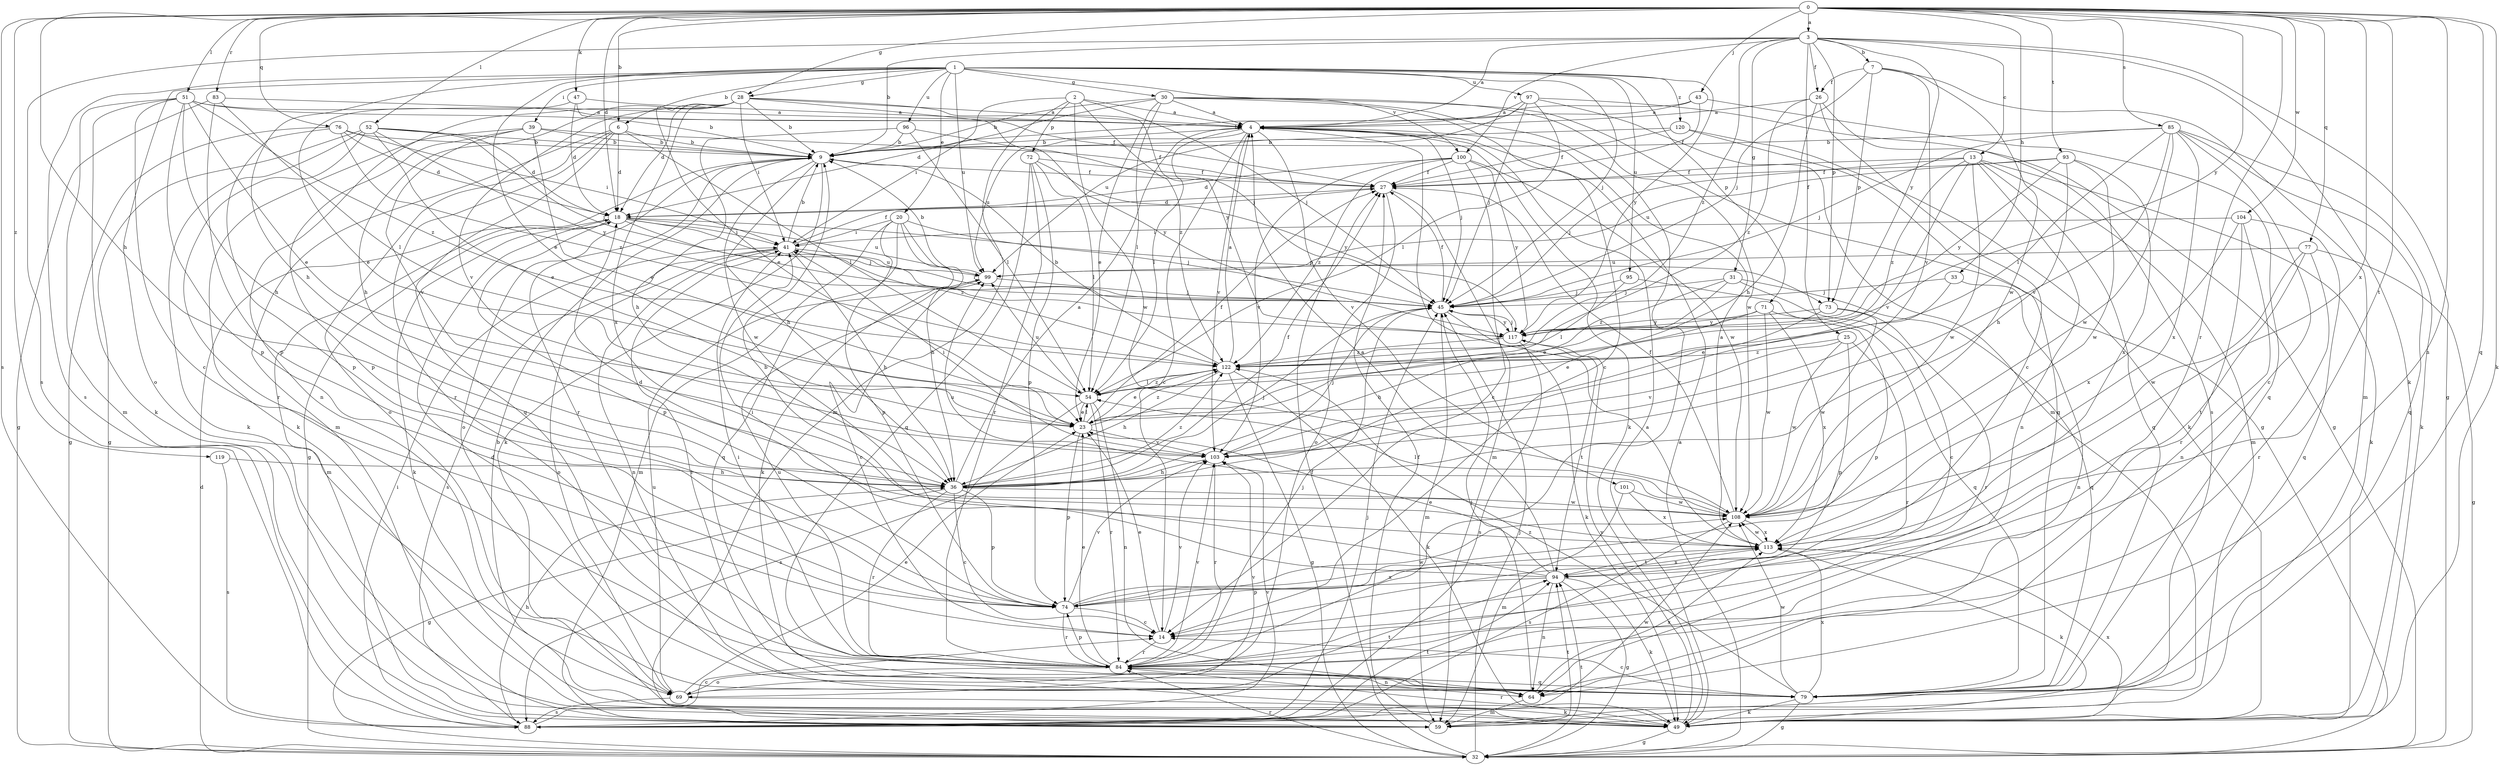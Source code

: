 strict digraph  {
0;
1;
2;
3;
4;
6;
7;
9;
13;
14;
18;
20;
23;
25;
26;
27;
28;
30;
31;
32;
33;
36;
39;
41;
43;
45;
47;
49;
51;
52;
54;
59;
64;
69;
71;
72;
73;
74;
76;
77;
79;
83;
84;
85;
88;
93;
94;
95;
96;
97;
99;
100;
101;
103;
104;
108;
113;
117;
119;
120;
122;
0 -> 3  [label=a];
0 -> 6  [label=b];
0 -> 18  [label=d];
0 -> 28  [label=g];
0 -> 33  [label=h];
0 -> 36  [label=h];
0 -> 43  [label=j];
0 -> 47  [label=k];
0 -> 49  [label=k];
0 -> 51  [label=l];
0 -> 52  [label=l];
0 -> 64  [label=n];
0 -> 76  [label=q];
0 -> 77  [label=q];
0 -> 79  [label=q];
0 -> 83  [label=r];
0 -> 84  [label=r];
0 -> 85  [label=s];
0 -> 88  [label=s];
0 -> 93  [label=t];
0 -> 94  [label=t];
0 -> 104  [label=w];
0 -> 113  [label=x];
0 -> 117  [label=y];
0 -> 119  [label=z];
1 -> 6  [label=b];
1 -> 20  [label=e];
1 -> 23  [label=e];
1 -> 28  [label=g];
1 -> 30  [label=g];
1 -> 36  [label=h];
1 -> 39  [label=i];
1 -> 45  [label=j];
1 -> 69  [label=o];
1 -> 71  [label=p];
1 -> 88  [label=s];
1 -> 95  [label=u];
1 -> 96  [label=u];
1 -> 97  [label=u];
1 -> 99  [label=u];
1 -> 100  [label=v];
1 -> 117  [label=y];
1 -> 120  [label=z];
2 -> 4  [label=a];
2 -> 41  [label=i];
2 -> 45  [label=j];
2 -> 59  [label=m];
2 -> 72  [label=p];
2 -> 108  [label=w];
2 -> 122  [label=z];
3 -> 4  [label=a];
3 -> 7  [label=b];
3 -> 9  [label=b];
3 -> 13  [label=c];
3 -> 25  [label=f];
3 -> 26  [label=f];
3 -> 31  [label=g];
3 -> 32  [label=g];
3 -> 49  [label=k];
3 -> 73  [label=p];
3 -> 88  [label=s];
3 -> 100  [label=v];
3 -> 117  [label=y];
3 -> 122  [label=z];
4 -> 9  [label=b];
4 -> 14  [label=c];
4 -> 45  [label=j];
4 -> 49  [label=k];
4 -> 54  [label=l];
4 -> 99  [label=u];
4 -> 101  [label=v];
4 -> 103  [label=v];
4 -> 113  [label=x];
6 -> 9  [label=b];
6 -> 18  [label=d];
6 -> 54  [label=l];
6 -> 59  [label=m];
6 -> 69  [label=o];
6 -> 79  [label=q];
6 -> 84  [label=r];
7 -> 26  [label=f];
7 -> 45  [label=j];
7 -> 59  [label=m];
7 -> 73  [label=p];
7 -> 103  [label=v];
7 -> 108  [label=w];
9 -> 27  [label=f];
9 -> 32  [label=g];
9 -> 36  [label=h];
9 -> 49  [label=k];
9 -> 69  [label=o];
9 -> 84  [label=r];
9 -> 108  [label=w];
13 -> 27  [label=f];
13 -> 45  [label=j];
13 -> 49  [label=k];
13 -> 59  [label=m];
13 -> 64  [label=n];
13 -> 79  [label=q];
13 -> 103  [label=v];
13 -> 108  [label=w];
13 -> 122  [label=z];
14 -> 23  [label=e];
14 -> 84  [label=r];
14 -> 103  [label=v];
18 -> 41  [label=i];
18 -> 45  [label=j];
18 -> 49  [label=k];
18 -> 59  [label=m];
18 -> 73  [label=p];
18 -> 74  [label=p];
18 -> 99  [label=u];
18 -> 122  [label=z];
20 -> 36  [label=h];
20 -> 41  [label=i];
20 -> 45  [label=j];
20 -> 49  [label=k];
20 -> 59  [label=m];
20 -> 74  [label=p];
20 -> 79  [label=q];
23 -> 27  [label=f];
23 -> 54  [label=l];
23 -> 74  [label=p];
23 -> 103  [label=v];
23 -> 122  [label=z];
25 -> 74  [label=p];
25 -> 84  [label=r];
25 -> 103  [label=v];
25 -> 108  [label=w];
25 -> 122  [label=z];
26 -> 4  [label=a];
26 -> 14  [label=c];
26 -> 36  [label=h];
26 -> 88  [label=s];
26 -> 122  [label=z];
27 -> 18  [label=d];
27 -> 59  [label=m];
27 -> 69  [label=o];
28 -> 4  [label=a];
28 -> 9  [label=b];
28 -> 18  [label=d];
28 -> 23  [label=e];
28 -> 36  [label=h];
28 -> 41  [label=i];
28 -> 45  [label=j];
28 -> 64  [label=n];
28 -> 103  [label=v];
28 -> 113  [label=x];
28 -> 117  [label=y];
30 -> 4  [label=a];
30 -> 9  [label=b];
30 -> 14  [label=c];
30 -> 18  [label=d];
30 -> 23  [label=e];
30 -> 32  [label=g];
30 -> 54  [label=l];
30 -> 84  [label=r];
30 -> 108  [label=w];
31 -> 14  [label=c];
31 -> 23  [label=e];
31 -> 45  [label=j];
31 -> 79  [label=q];
31 -> 122  [label=z];
32 -> 4  [label=a];
32 -> 18  [label=d];
32 -> 27  [label=f];
32 -> 45  [label=j];
32 -> 84  [label=r];
32 -> 94  [label=t];
33 -> 23  [label=e];
33 -> 45  [label=j];
33 -> 64  [label=n];
36 -> 4  [label=a];
36 -> 14  [label=c];
36 -> 27  [label=f];
36 -> 32  [label=g];
36 -> 45  [label=j];
36 -> 74  [label=p];
36 -> 84  [label=r];
36 -> 108  [label=w];
36 -> 122  [label=z];
39 -> 9  [label=b];
39 -> 23  [label=e];
39 -> 27  [label=f];
39 -> 49  [label=k];
39 -> 74  [label=p];
39 -> 103  [label=v];
41 -> 9  [label=b];
41 -> 27  [label=f];
41 -> 36  [label=h];
41 -> 64  [label=n];
41 -> 69  [label=o];
41 -> 88  [label=s];
41 -> 99  [label=u];
43 -> 4  [label=a];
43 -> 9  [label=b];
43 -> 27  [label=f];
43 -> 79  [label=q];
45 -> 27  [label=f];
45 -> 41  [label=i];
45 -> 49  [label=k];
45 -> 59  [label=m];
45 -> 117  [label=y];
47 -> 4  [label=a];
47 -> 18  [label=d];
47 -> 23  [label=e];
47 -> 27  [label=f];
49 -> 4  [label=a];
49 -> 9  [label=b];
49 -> 32  [label=g];
49 -> 84  [label=r];
49 -> 113  [label=x];
49 -> 117  [label=y];
51 -> 4  [label=a];
51 -> 9  [label=b];
51 -> 14  [label=c];
51 -> 23  [label=e];
51 -> 36  [label=h];
51 -> 49  [label=k];
51 -> 59  [label=m];
51 -> 74  [label=p];
51 -> 122  [label=z];
52 -> 9  [label=b];
52 -> 18  [label=d];
52 -> 23  [label=e];
52 -> 32  [label=g];
52 -> 45  [label=j];
52 -> 49  [label=k];
52 -> 84  [label=r];
52 -> 117  [label=y];
54 -> 23  [label=e];
54 -> 64  [label=n];
54 -> 84  [label=r];
54 -> 88  [label=s];
54 -> 99  [label=u];
54 -> 122  [label=z];
59 -> 27  [label=f];
59 -> 94  [label=t];
64 -> 45  [label=j];
64 -> 59  [label=m];
64 -> 113  [label=x];
69 -> 23  [label=e];
69 -> 49  [label=k];
69 -> 88  [label=s];
69 -> 94  [label=t];
69 -> 99  [label=u];
69 -> 103  [label=v];
71 -> 36  [label=h];
71 -> 74  [label=p];
71 -> 108  [label=w];
71 -> 113  [label=x];
71 -> 117  [label=y];
72 -> 27  [label=f];
72 -> 54  [label=l];
72 -> 74  [label=p];
72 -> 79  [label=q];
72 -> 84  [label=r];
72 -> 117  [label=y];
73 -> 23  [label=e];
73 -> 84  [label=r];
73 -> 108  [label=w];
73 -> 117  [label=y];
74 -> 14  [label=c];
74 -> 84  [label=r];
74 -> 103  [label=v];
74 -> 108  [label=w];
74 -> 113  [label=x];
76 -> 9  [label=b];
76 -> 18  [label=d];
76 -> 32  [label=g];
76 -> 41  [label=i];
76 -> 74  [label=p];
76 -> 122  [label=z];
77 -> 32  [label=g];
77 -> 84  [label=r];
77 -> 94  [label=t];
77 -> 99  [label=u];
77 -> 108  [label=w];
79 -> 14  [label=c];
79 -> 18  [label=d];
79 -> 32  [label=g];
79 -> 41  [label=i];
79 -> 49  [label=k];
79 -> 108  [label=w];
79 -> 113  [label=x];
79 -> 122  [label=z];
83 -> 4  [label=a];
83 -> 32  [label=g];
83 -> 54  [label=l];
83 -> 74  [label=p];
84 -> 23  [label=e];
84 -> 41  [label=i];
84 -> 45  [label=j];
84 -> 64  [label=n];
84 -> 69  [label=o];
84 -> 74  [label=p];
84 -> 79  [label=q];
84 -> 99  [label=u];
84 -> 103  [label=v];
85 -> 9  [label=b];
85 -> 14  [label=c];
85 -> 45  [label=j];
85 -> 49  [label=k];
85 -> 54  [label=l];
85 -> 79  [label=q];
85 -> 103  [label=v];
85 -> 108  [label=w];
85 -> 113  [label=x];
88 -> 14  [label=c];
88 -> 36  [label=h];
88 -> 41  [label=i];
88 -> 45  [label=j];
88 -> 94  [label=t];
88 -> 103  [label=v];
88 -> 108  [label=w];
93 -> 27  [label=f];
93 -> 36  [label=h];
93 -> 99  [label=u];
93 -> 108  [label=w];
93 -> 113  [label=x];
93 -> 117  [label=y];
94 -> 4  [label=a];
94 -> 9  [label=b];
94 -> 23  [label=e];
94 -> 32  [label=g];
94 -> 41  [label=i];
94 -> 49  [label=k];
94 -> 64  [label=n];
94 -> 74  [label=p];
94 -> 113  [label=x];
95 -> 45  [label=j];
95 -> 54  [label=l];
95 -> 79  [label=q];
96 -> 9  [label=b];
96 -> 36  [label=h];
96 -> 54  [label=l];
96 -> 117  [label=y];
97 -> 4  [label=a];
97 -> 32  [label=g];
97 -> 45  [label=j];
97 -> 54  [label=l];
97 -> 59  [label=m];
97 -> 99  [label=u];
99 -> 9  [label=b];
99 -> 14  [label=c];
99 -> 45  [label=j];
100 -> 14  [label=c];
100 -> 18  [label=d];
100 -> 27  [label=f];
100 -> 103  [label=v];
100 -> 108  [label=w];
100 -> 117  [label=y];
100 -> 122  [label=z];
101 -> 59  [label=m];
101 -> 108  [label=w];
101 -> 113  [label=x];
103 -> 36  [label=h];
103 -> 41  [label=i];
103 -> 45  [label=j];
103 -> 84  [label=r];
104 -> 41  [label=i];
104 -> 64  [label=n];
104 -> 79  [label=q];
104 -> 84  [label=r];
104 -> 113  [label=x];
108 -> 27  [label=f];
108 -> 54  [label=l];
108 -> 88  [label=s];
108 -> 99  [label=u];
108 -> 113  [label=x];
113 -> 4  [label=a];
113 -> 18  [label=d];
113 -> 49  [label=k];
113 -> 94  [label=t];
113 -> 108  [label=w];
117 -> 45  [label=j];
117 -> 88  [label=s];
117 -> 94  [label=t];
117 -> 122  [label=z];
119 -> 36  [label=h];
119 -> 88  [label=s];
120 -> 9  [label=b];
120 -> 27  [label=f];
120 -> 49  [label=k];
120 -> 79  [label=q];
122 -> 4  [label=a];
122 -> 9  [label=b];
122 -> 23  [label=e];
122 -> 32  [label=g];
122 -> 36  [label=h];
122 -> 49  [label=k];
122 -> 54  [label=l];
}

